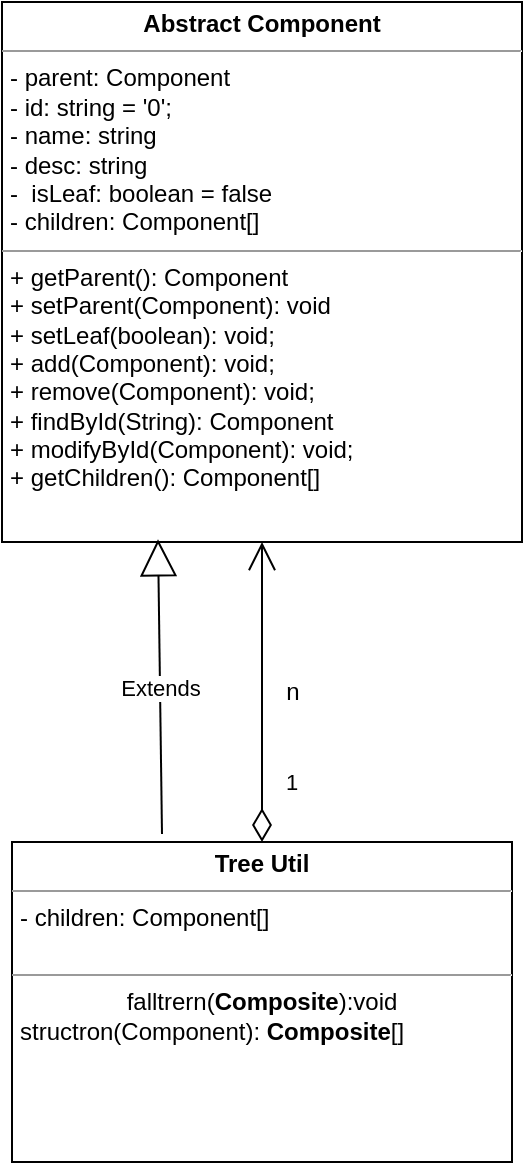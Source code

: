 <mxfile version="20.8.10" type="github" pages="4">
  <diagram name="类图" id="B5W2tWx2IVlK8iBNkixg">
    <mxGraphModel dx="954" dy="591" grid="1" gridSize="10" guides="1" tooltips="1" connect="1" arrows="1" fold="1" page="1" pageScale="1" pageWidth="827" pageHeight="1169" math="0" shadow="0">
      <root>
        <mxCell id="0" />
        <mxCell id="1" parent="0" />
        <mxCell id="JlPSVl2iZ7FYac5-aL-K-7" value="&lt;p style=&quot;margin:0px;margin-top:4px;text-align:center;&quot;&gt;&lt;b&gt;Abstract Component&lt;/b&gt;&lt;/p&gt;&lt;hr size=&quot;1&quot;&gt;&lt;p style=&quot;margin:0px;margin-left:4px;&quot;&gt;- parent: Component&lt;/p&gt;&lt;p style=&quot;margin:0px;margin-left:4px;&quot;&gt;- id: string = &#39;0&#39;;&lt;/p&gt;&lt;p style=&quot;margin:0px;margin-left:4px;&quot;&gt;- name: string&lt;br&gt;- desc: string&lt;/p&gt;&lt;p style=&quot;margin:0px;margin-left:4px;&quot;&gt;-&amp;nbsp; isLeaf: boolean = false&lt;/p&gt;&lt;p style=&quot;margin:0px;margin-left:4px;&quot;&gt;- children: Component[]&lt;br style=&quot;border-color: var(--border-color);&quot;&gt;&lt;/p&gt;&lt;hr size=&quot;1&quot;&gt;&lt;p style=&quot;margin:0px;margin-left:4px;&quot;&gt;+ getParent(): Component&lt;br&gt;+ setParent(Component): void&lt;/p&gt;&lt;p style=&quot;margin:0px;margin-left:4px;&quot;&gt;+ setLeaf(boolean): void;&lt;/p&gt;&lt;p style=&quot;border-color: var(--border-color); margin: 0px 0px 0px 4px;&quot;&gt;+ add(Component): void;&lt;/p&gt;&lt;p style=&quot;border-color: var(--border-color); margin: 0px 0px 0px 4px;&quot;&gt;+ remove(Component): void;&lt;br style=&quot;border-color: var(--border-color);&quot;&gt;&lt;/p&gt;&lt;p style=&quot;border-color: var(--border-color); margin: 0px 0px 0px 4px;&quot;&gt;+ findById(String): Component&lt;/p&gt;&lt;p style=&quot;border-color: var(--border-color); margin: 0px 0px 0px 4px;&quot;&gt;+ modifyById(Component): void;&lt;/p&gt;&lt;p style=&quot;border-color: var(--border-color); margin: 0px 0px 0px 4px;&quot;&gt;+ getChildren(): Component[]&lt;/p&gt;&lt;p style=&quot;margin:0px;margin-left:4px;&quot;&gt;&lt;br&gt;&lt;/p&gt;&lt;p style=&quot;margin:0px;margin-left:4px;&quot;&gt;&lt;br&gt;&lt;/p&gt;&lt;p style=&quot;margin:0px;margin-left:4px;&quot;&gt;&lt;br&gt;&lt;/p&gt;&lt;p style=&quot;margin:0px;margin-left:4px;&quot;&gt;&lt;br&gt;&lt;/p&gt;&lt;p style=&quot;margin:0px;margin-left:4px;&quot;&gt;&lt;br&gt;&lt;/p&gt;" style="verticalAlign=top;align=left;overflow=fill;fontSize=12;fontFamily=Helvetica;html=1;" parent="1" vertex="1">
          <mxGeometry x="150" y="60" width="260" height="270" as="geometry" />
        </mxCell>
        <mxCell id="JlPSVl2iZ7FYac5-aL-K-9" value="&lt;p style=&quot;margin:0px;margin-top:4px;text-align:center;&quot;&gt;&lt;b&gt;Tree Util&lt;/b&gt;&lt;/p&gt;&lt;hr size=&quot;1&quot;&gt;&lt;p style=&quot;margin:0px;margin-left:4px;&quot;&gt;- children: Component[]&lt;br&gt;&lt;br&gt;&lt;/p&gt;&lt;hr size=&quot;1&quot;&gt;&lt;p style=&quot;border-color: var(--border-color); margin: 4px 0px 0px; text-align: center;&quot;&gt;&lt;span style=&quot;background-color: initial; text-align: left;&quot;&gt;falltrern(&lt;/span&gt;&lt;b style=&quot;background-color: initial; border-color: var(--border-color);&quot;&gt;Composite&lt;/b&gt;&lt;span style=&quot;background-color: initial; text-align: left;&quot;&gt;):void&lt;/span&gt;&lt;br&gt;&lt;/p&gt;&lt;p style=&quot;margin:0px;margin-left:4px;&quot;&gt;structron(Component):&amp;nbsp;&lt;b style=&quot;border-color: var(--border-color); text-align: center;&quot;&gt;Composite&lt;/b&gt;[]&lt;br&gt;&lt;/p&gt;&lt;p style=&quot;margin:0px;margin-left:4px;&quot;&gt;&amp;nbsp;&lt;/p&gt;" style="verticalAlign=top;align=left;overflow=fill;fontSize=12;fontFamily=Helvetica;html=1;" parent="1" vertex="1">
          <mxGeometry x="155" y="480" width="250" height="160" as="geometry" />
        </mxCell>
        <mxCell id="w0y8B7PmyTvgEjTGRZQL-3" value="1" style="endArrow=open;html=1;endSize=12;startArrow=diamondThin;startSize=14;startFill=0;edgeStyle=orthogonalEdgeStyle;align=left;verticalAlign=bottom;rounded=0;exitX=0.5;exitY=0;exitDx=0;exitDy=0;entryX=0.5;entryY=1;entryDx=0;entryDy=0;" edge="1" parent="1" source="JlPSVl2iZ7FYac5-aL-K-9" target="JlPSVl2iZ7FYac5-aL-K-7">
          <mxGeometry x="-0.714" y="-10" relative="1" as="geometry">
            <mxPoint x="290" y="430" as="sourcePoint" />
            <mxPoint x="450" y="430" as="targetPoint" />
            <mxPoint as="offset" />
          </mxGeometry>
        </mxCell>
        <mxCell id="w0y8B7PmyTvgEjTGRZQL-4" value="n&lt;br&gt;" style="text;html=1;align=center;verticalAlign=middle;resizable=0;points=[];autosize=1;strokeColor=none;fillColor=none;" vertex="1" parent="1">
          <mxGeometry x="280" y="390" width="30" height="30" as="geometry" />
        </mxCell>
        <mxCell id="w0y8B7PmyTvgEjTGRZQL-5" value="Extends" style="endArrow=block;endSize=16;endFill=0;html=1;rounded=0;exitX=0.3;exitY=-0.025;exitDx=0;exitDy=0;exitPerimeter=0;entryX=0.3;entryY=0.995;entryDx=0;entryDy=0;entryPerimeter=0;" edge="1" parent="1" source="JlPSVl2iZ7FYac5-aL-K-9" target="JlPSVl2iZ7FYac5-aL-K-7">
          <mxGeometry width="160" relative="1" as="geometry">
            <mxPoint x="70" y="389" as="sourcePoint" />
            <mxPoint x="230" y="389" as="targetPoint" />
          </mxGeometry>
        </mxCell>
      </root>
    </mxGraphModel>
  </diagram>
  <diagram id="Ittoo1I-Uk40y1DzIhMD" name="第 2 页">
    <mxGraphModel dx="954" dy="591" grid="1" gridSize="10" guides="1" tooltips="1" connect="1" arrows="1" fold="1" page="1" pageScale="1" pageWidth="1169" pageHeight="827" background="none" math="0" shadow="0">
      <root>
        <mxCell id="0" />
        <mxCell id="1" parent="0" />
        <mxCell id="OEfuNrhE85CXyUzwTlIo-1" value="&lt;p style=&quot;margin:0px;margin-top:4px;text-align:center;&quot;&gt;&lt;b&gt;Component&lt;/b&gt;&lt;/p&gt;&lt;hr size=&quot;1&quot;&gt;&lt;p style=&quot;margin:0px;margin-left:4px;&quot;&gt;- parent: Component&lt;/p&gt;&lt;p style=&quot;margin:0px;margin-left:4px;&quot;&gt;- id: string = &#39;0&#39;;&lt;/p&gt;&lt;p style=&quot;margin:0px;margin-left:4px;&quot;&gt;- name: string&lt;br&gt;- desc: string&lt;/p&gt;&lt;p style=&quot;margin:0px;margin-left:4px;&quot;&gt;-&amp;nbsp; isLeaf: boolean = false&lt;/p&gt;&lt;p style=&quot;margin:0px;margin-left:4px;&quot;&gt;&lt;br&gt;&lt;/p&gt;&lt;p style=&quot;margin:0px;margin-left:4px;&quot;&gt;&lt;br&gt;&lt;/p&gt;&lt;p style=&quot;margin:0px;margin-left:4px;&quot;&gt;&lt;br&gt;&lt;/p&gt;&lt;p style=&quot;margin:0px;margin-left:4px;&quot;&gt;&lt;br&gt;&lt;/p&gt;&lt;p style=&quot;margin:0px;margin-left:4px;&quot;&gt;&lt;br&gt;&lt;/p&gt;&lt;hr size=&quot;1&quot;&gt;&lt;p style=&quot;margin:0px;margin-left:4px;&quot;&gt;+ getParent(): Component&lt;br&gt;+ setParent(Component): void&lt;/p&gt;&lt;p style=&quot;margin:0px;margin-left:4px;&quot;&gt;+ isComposite(): false&lt;/p&gt;&lt;p style=&quot;margin:0px;margin-left:4px;&quot;&gt;+ setLeaf(boolean): void;&lt;br&gt;&lt;/p&gt;" style="verticalAlign=top;align=left;overflow=fill;fontSize=12;fontFamily=Helvetica;html=1;" vertex="1" parent="1">
          <mxGeometry x="150" y="60" width="260" height="300" as="geometry" />
        </mxCell>
        <mxCell id="OEfuNrhE85CXyUzwTlIo-2" value="&lt;p style=&quot;margin:0px;margin-top:4px;text-align:center;&quot;&gt;&lt;b&gt;Composite&lt;/b&gt;&lt;/p&gt;&lt;hr size=&quot;1&quot;&gt;&lt;p style=&quot;margin:0px;margin-left:4px;&quot;&gt;children: Component[]&lt;br&gt;&lt;br&gt;&lt;/p&gt;&lt;hr size=&quot;1&quot;&gt;&lt;p style=&quot;margin:0px;margin-left:4px;&quot;&gt;+ add(Component): void;&lt;/p&gt;&lt;p style=&quot;margin:0px;margin-left:4px;&quot;&gt;+ remove(Component): void;&lt;br&gt;&lt;/p&gt;&lt;p style=&quot;margin:0px;margin-left:4px;&quot;&gt;+ findById(String): Component&lt;/p&gt;&lt;p style=&quot;margin:0px;margin-left:4px;&quot;&gt;+ modifyById(Component): void;&lt;/p&gt;&lt;p style=&quot;margin:0px;margin-left:4px;&quot;&gt;&amp;nbsp;&lt;/p&gt;" style="verticalAlign=top;align=left;overflow=fill;fontSize=12;fontFamily=Helvetica;html=1;" vertex="1" parent="1">
          <mxGeometry x="155" y="480" width="250" height="160" as="geometry" />
        </mxCell>
        <mxCell id="OEfuNrhE85CXyUzwTlIo-3" value="1" style="endArrow=open;html=1;endSize=12;startArrow=diamondThin;startSize=14;startFill=0;edgeStyle=orthogonalEdgeStyle;align=left;verticalAlign=bottom;rounded=0;exitX=0.5;exitY=0;exitDx=0;exitDy=0;entryX=0.5;entryY=1;entryDx=0;entryDy=0;" edge="1" parent="1" source="OEfuNrhE85CXyUzwTlIo-2" target="OEfuNrhE85CXyUzwTlIo-1">
          <mxGeometry x="-0.714" y="-10" relative="1" as="geometry">
            <mxPoint x="290" y="430" as="sourcePoint" />
            <mxPoint x="450" y="430" as="targetPoint" />
            <mxPoint as="offset" />
          </mxGeometry>
        </mxCell>
        <mxCell id="OEfuNrhE85CXyUzwTlIo-4" value="n&lt;br&gt;" style="text;html=1;align=center;verticalAlign=middle;resizable=0;points=[];autosize=1;strokeColor=none;fillColor=none;" vertex="1" parent="1">
          <mxGeometry x="280" y="390" width="30" height="30" as="geometry" />
        </mxCell>
        <mxCell id="OEfuNrhE85CXyUzwTlIo-5" value="Extends" style="endArrow=block;endSize=16;endFill=0;html=1;rounded=0;exitX=0.3;exitY=-0.025;exitDx=0;exitDy=0;exitPerimeter=0;entryX=0.3;entryY=0.995;entryDx=0;entryDy=0;entryPerimeter=0;" edge="1" parent="1" source="OEfuNrhE85CXyUzwTlIo-2" target="OEfuNrhE85CXyUzwTlIo-1">
          <mxGeometry width="160" relative="1" as="geometry">
            <mxPoint x="70" y="389" as="sourcePoint" />
            <mxPoint x="230" y="389" as="targetPoint" />
          </mxGeometry>
        </mxCell>
        <mxCell id="OEfuNrhE85CXyUzwTlIo-6" value="&lt;p style=&quot;margin:0px;margin-top:4px;text-align:center;&quot;&gt;&lt;b&gt;Tree&lt;/b&gt;&lt;/p&gt;&lt;hr size=&quot;1&quot;&gt;&lt;p style=&quot;margin:0px;margin-left:4px;&quot;&gt;- children:&amp;nbsp;&lt;b style=&quot;border-color: var(--border-color); text-align: center;&quot;&gt;Composite&lt;/b&gt;[]&lt;/p&gt;&lt;br&gt;falltrern(&lt;b style=&quot;border-color: var(--border-color); text-align: center;&quot;&gt;Composite&lt;/b&gt;):void&lt;br&gt;structron(Component):&amp;nbsp;&lt;b style=&quot;border-color: var(--border-color); text-align: center;&quot;&gt;Composite&lt;/b&gt;[]&lt;br&gt;&lt;hr size=&quot;1&quot;&gt;&lt;p style=&quot;margin:0px;margin-left:4px;&quot;&gt;&lt;/p&gt;" style="verticalAlign=top;align=left;overflow=fill;fontSize=12;fontFamily=Helvetica;html=1;" vertex="1" parent="1">
          <mxGeometry x="577" y="480" width="250" height="160" as="geometry" />
        </mxCell>
        <mxCell id="OEfuNrhE85CXyUzwTlIo-7" value="Extends" style="endArrow=block;endSize=16;endFill=0;html=1;rounded=0;entryX=0;entryY=0.5;entryDx=0;entryDy=0;" edge="1" parent="1" target="OEfuNrhE85CXyUzwTlIo-6">
          <mxGeometry width="160" relative="1" as="geometry">
            <mxPoint x="410" y="560" as="sourcePoint" />
            <mxPoint x="480" y="362.5" as="targetPoint" />
          </mxGeometry>
        </mxCell>
      </root>
    </mxGraphModel>
  </diagram>
  <diagram id="tK0cr84YSBCt3TfRZwfS" name="第 3 页">
    <mxGraphModel dx="954" dy="591" grid="1" gridSize="10" guides="1" tooltips="1" connect="1" arrows="1" fold="1" page="1" pageScale="1" pageWidth="1169" pageHeight="827" math="0" shadow="0">
      <root>
        <mxCell id="0" />
        <mxCell id="1" parent="0" />
        <mxCell id="-_C6qnrse70RjZviD0WZ-8" value="&lt;p style=&quot;margin:0px;margin-top:4px;text-align:center;&quot;&gt;&lt;b&gt;Component&lt;/b&gt;&lt;/p&gt;&lt;hr size=&quot;1&quot;&gt;&lt;p style=&quot;margin:0px;margin-left:4px;&quot;&gt;- parent: Component&lt;/p&gt;&lt;p style=&quot;margin:0px;margin-left:4px;&quot;&gt;- id: string = &#39;0&#39;;&lt;/p&gt;&lt;p style=&quot;margin:0px;margin-left:4px;&quot;&gt;- name: string&lt;br&gt;- desc: string&lt;/p&gt;&lt;p style=&quot;margin:0px;margin-left:4px;&quot;&gt;-&amp;nbsp; isLeaf: boolean = false&lt;/p&gt;&lt;p style=&quot;margin:0px;margin-left:4px;&quot;&gt;&lt;br&gt;&lt;/p&gt;&lt;p style=&quot;margin:0px;margin-left:4px;&quot;&gt;&lt;br&gt;&lt;/p&gt;&lt;p style=&quot;margin:0px;margin-left:4px;&quot;&gt;&lt;br&gt;&lt;/p&gt;&lt;p style=&quot;margin:0px;margin-left:4px;&quot;&gt;&lt;br&gt;&lt;/p&gt;&lt;p style=&quot;margin:0px;margin-left:4px;&quot;&gt;&lt;br&gt;&lt;/p&gt;&lt;hr size=&quot;1&quot;&gt;&lt;p style=&quot;margin:0px;margin-left:4px;&quot;&gt;+ getParent(): Component&lt;br&gt;+ setParent(Component): void&lt;/p&gt;&lt;p style=&quot;margin:0px;margin-left:4px;&quot;&gt;+ isComposite(): false&lt;/p&gt;&lt;p style=&quot;margin:0px;margin-left:4px;&quot;&gt;+ setLeaf(boolean): void;&lt;br&gt;&lt;/p&gt;" style="verticalAlign=top;align=left;overflow=fill;fontSize=12;fontFamily=Helvetica;html=1;" vertex="1" parent="1">
          <mxGeometry x="130" y="90" width="260" height="300" as="geometry" />
        </mxCell>
        <mxCell id="-_C6qnrse70RjZviD0WZ-9" value="&lt;p style=&quot;margin:0px;margin-top:4px;text-align:center;&quot;&gt;&lt;b&gt;Composite&lt;/b&gt;&lt;/p&gt;&lt;hr size=&quot;1&quot;&gt;&lt;p style=&quot;margin:0px;margin-left:4px;&quot;&gt;children: Component[]&lt;br&gt;&lt;br&gt;&lt;/p&gt;&lt;hr size=&quot;1&quot;&gt;&lt;p style=&quot;margin:0px;margin-left:4px;&quot;&gt;+ add(Component): void;&lt;/p&gt;&lt;p style=&quot;margin:0px;margin-left:4px;&quot;&gt;+ remove(Component): void;&lt;br&gt;&lt;/p&gt;&lt;p style=&quot;margin:0px;margin-left:4px;&quot;&gt;+ findById(String): Component&lt;/p&gt;&lt;p style=&quot;margin:0px;margin-left:4px;&quot;&gt;+ modifyById(Component): void;&lt;/p&gt;&lt;p style=&quot;margin:0px;margin-left:4px;&quot;&gt;&amp;nbsp;&lt;/p&gt;" style="verticalAlign=top;align=left;overflow=fill;fontSize=12;fontFamily=Helvetica;html=1;" vertex="1" parent="1">
          <mxGeometry x="410" y="440" width="250" height="160" as="geometry" />
        </mxCell>
        <mxCell id="-_C6qnrse70RjZviD0WZ-13" value="&lt;p style=&quot;margin:0px;margin-top:4px;text-align:center;&quot;&gt;&lt;b&gt;Tree&lt;/b&gt;&lt;/p&gt;&lt;hr size=&quot;1&quot;&gt;&lt;p style=&quot;margin:0px;margin-left:4px;&quot;&gt;- children:&amp;nbsp;&lt;b style=&quot;border-color: var(--border-color); text-align: center;&quot;&gt;Composite&lt;/b&gt;[]&lt;/p&gt;&lt;br&gt;falltrern(&lt;b style=&quot;border-color: var(--border-color); text-align: center;&quot;&gt;Composite&lt;/b&gt;):void&lt;br&gt;structron(Component):&amp;nbsp;&lt;b style=&quot;border-color: var(--border-color); text-align: center;&quot;&gt;Composite&lt;/b&gt;[]&lt;br&gt;&lt;hr size=&quot;1&quot;&gt;&lt;p style=&quot;margin:0px;margin-left:4px;&quot;&gt;&lt;/p&gt;" style="verticalAlign=top;align=left;overflow=fill;fontSize=12;fontFamily=Helvetica;html=1;" vertex="1" parent="1">
          <mxGeometry x="590" y="150" width="250" height="160" as="geometry" />
        </mxCell>
      </root>
    </mxGraphModel>
  </diagram>
  <diagram id="vc-SZ8CS8uVfZrAuKWhW" name="第 4 页">
    <mxGraphModel dx="954" dy="591" grid="1" gridSize="10" guides="1" tooltips="1" connect="1" arrows="1" fold="1" page="1" pageScale="1" pageWidth="1169" pageHeight="827" math="0" shadow="0">
      <root>
        <mxCell id="0" />
        <mxCell id="1" parent="0" />
        <mxCell id="oq61YWVf13IOPXAXE4N4-1" value="&lt;p style=&quot;margin:0px;margin-top:4px;text-align:center;&quot;&gt;&lt;b&gt;Component&lt;/b&gt;&lt;/p&gt;&lt;hr size=&quot;1&quot;&gt;&lt;p style=&quot;margin:0px;margin-left:4px;&quot;&gt;- parent: Component&lt;/p&gt;&lt;p style=&quot;margin:0px;margin-left:4px;&quot;&gt;- id: string = &#39;0&#39;;&lt;/p&gt;&lt;p style=&quot;margin:0px;margin-left:4px;&quot;&gt;- name: string&lt;br&gt;- desc: string&lt;/p&gt;&lt;p style=&quot;margin:0px;margin-left:4px;&quot;&gt;-&amp;nbsp; isLeaf: boolean = false&lt;/p&gt;&lt;hr size=&quot;1&quot;&gt;&lt;p style=&quot;margin:0px;margin-left:4px;&quot;&gt;+ getParent(): Component&lt;br&gt;+ setParent(Component): void&lt;/p&gt;&lt;p style=&quot;margin:0px;margin-left:4px;&quot;&gt;+ isComposite(): false&lt;/p&gt;&lt;p style=&quot;margin:0px;margin-left:4px;&quot;&gt;+ setLeaf(boolean): void;&lt;br&gt;&lt;/p&gt;" style="verticalAlign=top;align=left;overflow=fill;fontSize=12;fontFamily=Helvetica;html=1;" vertex="1" parent="1">
          <mxGeometry x="360" width="260" height="190" as="geometry" />
        </mxCell>
        <mxCell id="oq61YWVf13IOPXAXE4N4-2" value="&lt;p style=&quot;margin:0px;margin-top:4px;text-align:center;&quot;&gt;&lt;b&gt;Composite&lt;/b&gt;&lt;/p&gt;&lt;hr size=&quot;1&quot;&gt;&lt;p style=&quot;margin:0px;margin-left:4px;&quot;&gt;children: Component[]&lt;br&gt;&lt;br&gt;&lt;/p&gt;&lt;hr size=&quot;1&quot;&gt;&lt;p style=&quot;margin:0px;margin-left:4px;&quot;&gt;+ add(Component): void;&lt;/p&gt;&lt;p style=&quot;margin:0px;margin-left:4px;&quot;&gt;+ remove(Component): void;&lt;br&gt;&lt;/p&gt;&lt;p style=&quot;margin:0px;margin-left:4px;&quot;&gt;+ findById(String): Component&lt;/p&gt;&lt;p style=&quot;margin:0px;margin-left:4px;&quot;&gt;+ modifyById(Component): void;&lt;/p&gt;&lt;p style=&quot;margin:0px;margin-left:4px;&quot;&gt;&amp;nbsp;&lt;/p&gt;" style="verticalAlign=top;align=left;overflow=fill;fontSize=12;fontFamily=Helvetica;html=1;" vertex="1" parent="1">
          <mxGeometry x="365" y="240" width="250" height="150" as="geometry" />
        </mxCell>
        <mxCell id="oq61YWVf13IOPXAXE4N4-3" value="&lt;p style=&quot;margin:0px;margin-top:4px;text-align:center;&quot;&gt;&lt;b&gt;Tree&lt;/b&gt;&lt;/p&gt;&lt;hr size=&quot;1&quot;&gt;&lt;p style=&quot;margin:0px;margin-left:4px;&quot;&gt;- children:&amp;nbsp;&lt;b style=&quot;border-color: var(--border-color); text-align: center;&quot;&gt;Composite&lt;/b&gt;[]&lt;/p&gt;&lt;br&gt;falltrern(&lt;b style=&quot;border-color: var(--border-color); text-align: center;&quot;&gt;Composite&lt;/b&gt;):void&lt;br&gt;structron(Component):&amp;nbsp;&lt;b style=&quot;border-color: var(--border-color); text-align: center;&quot;&gt;Composite&lt;/b&gt;[]&lt;br&gt;&lt;hr size=&quot;1&quot;&gt;&lt;p style=&quot;margin:0px;margin-left:4px;&quot;&gt;&lt;/p&gt;" style="verticalAlign=top;align=left;overflow=fill;fontSize=12;fontFamily=Helvetica;html=1;" vertex="1" parent="1">
          <mxGeometry x="40" y="230" width="250" height="160" as="geometry" />
        </mxCell>
      </root>
    </mxGraphModel>
  </diagram>
</mxfile>
